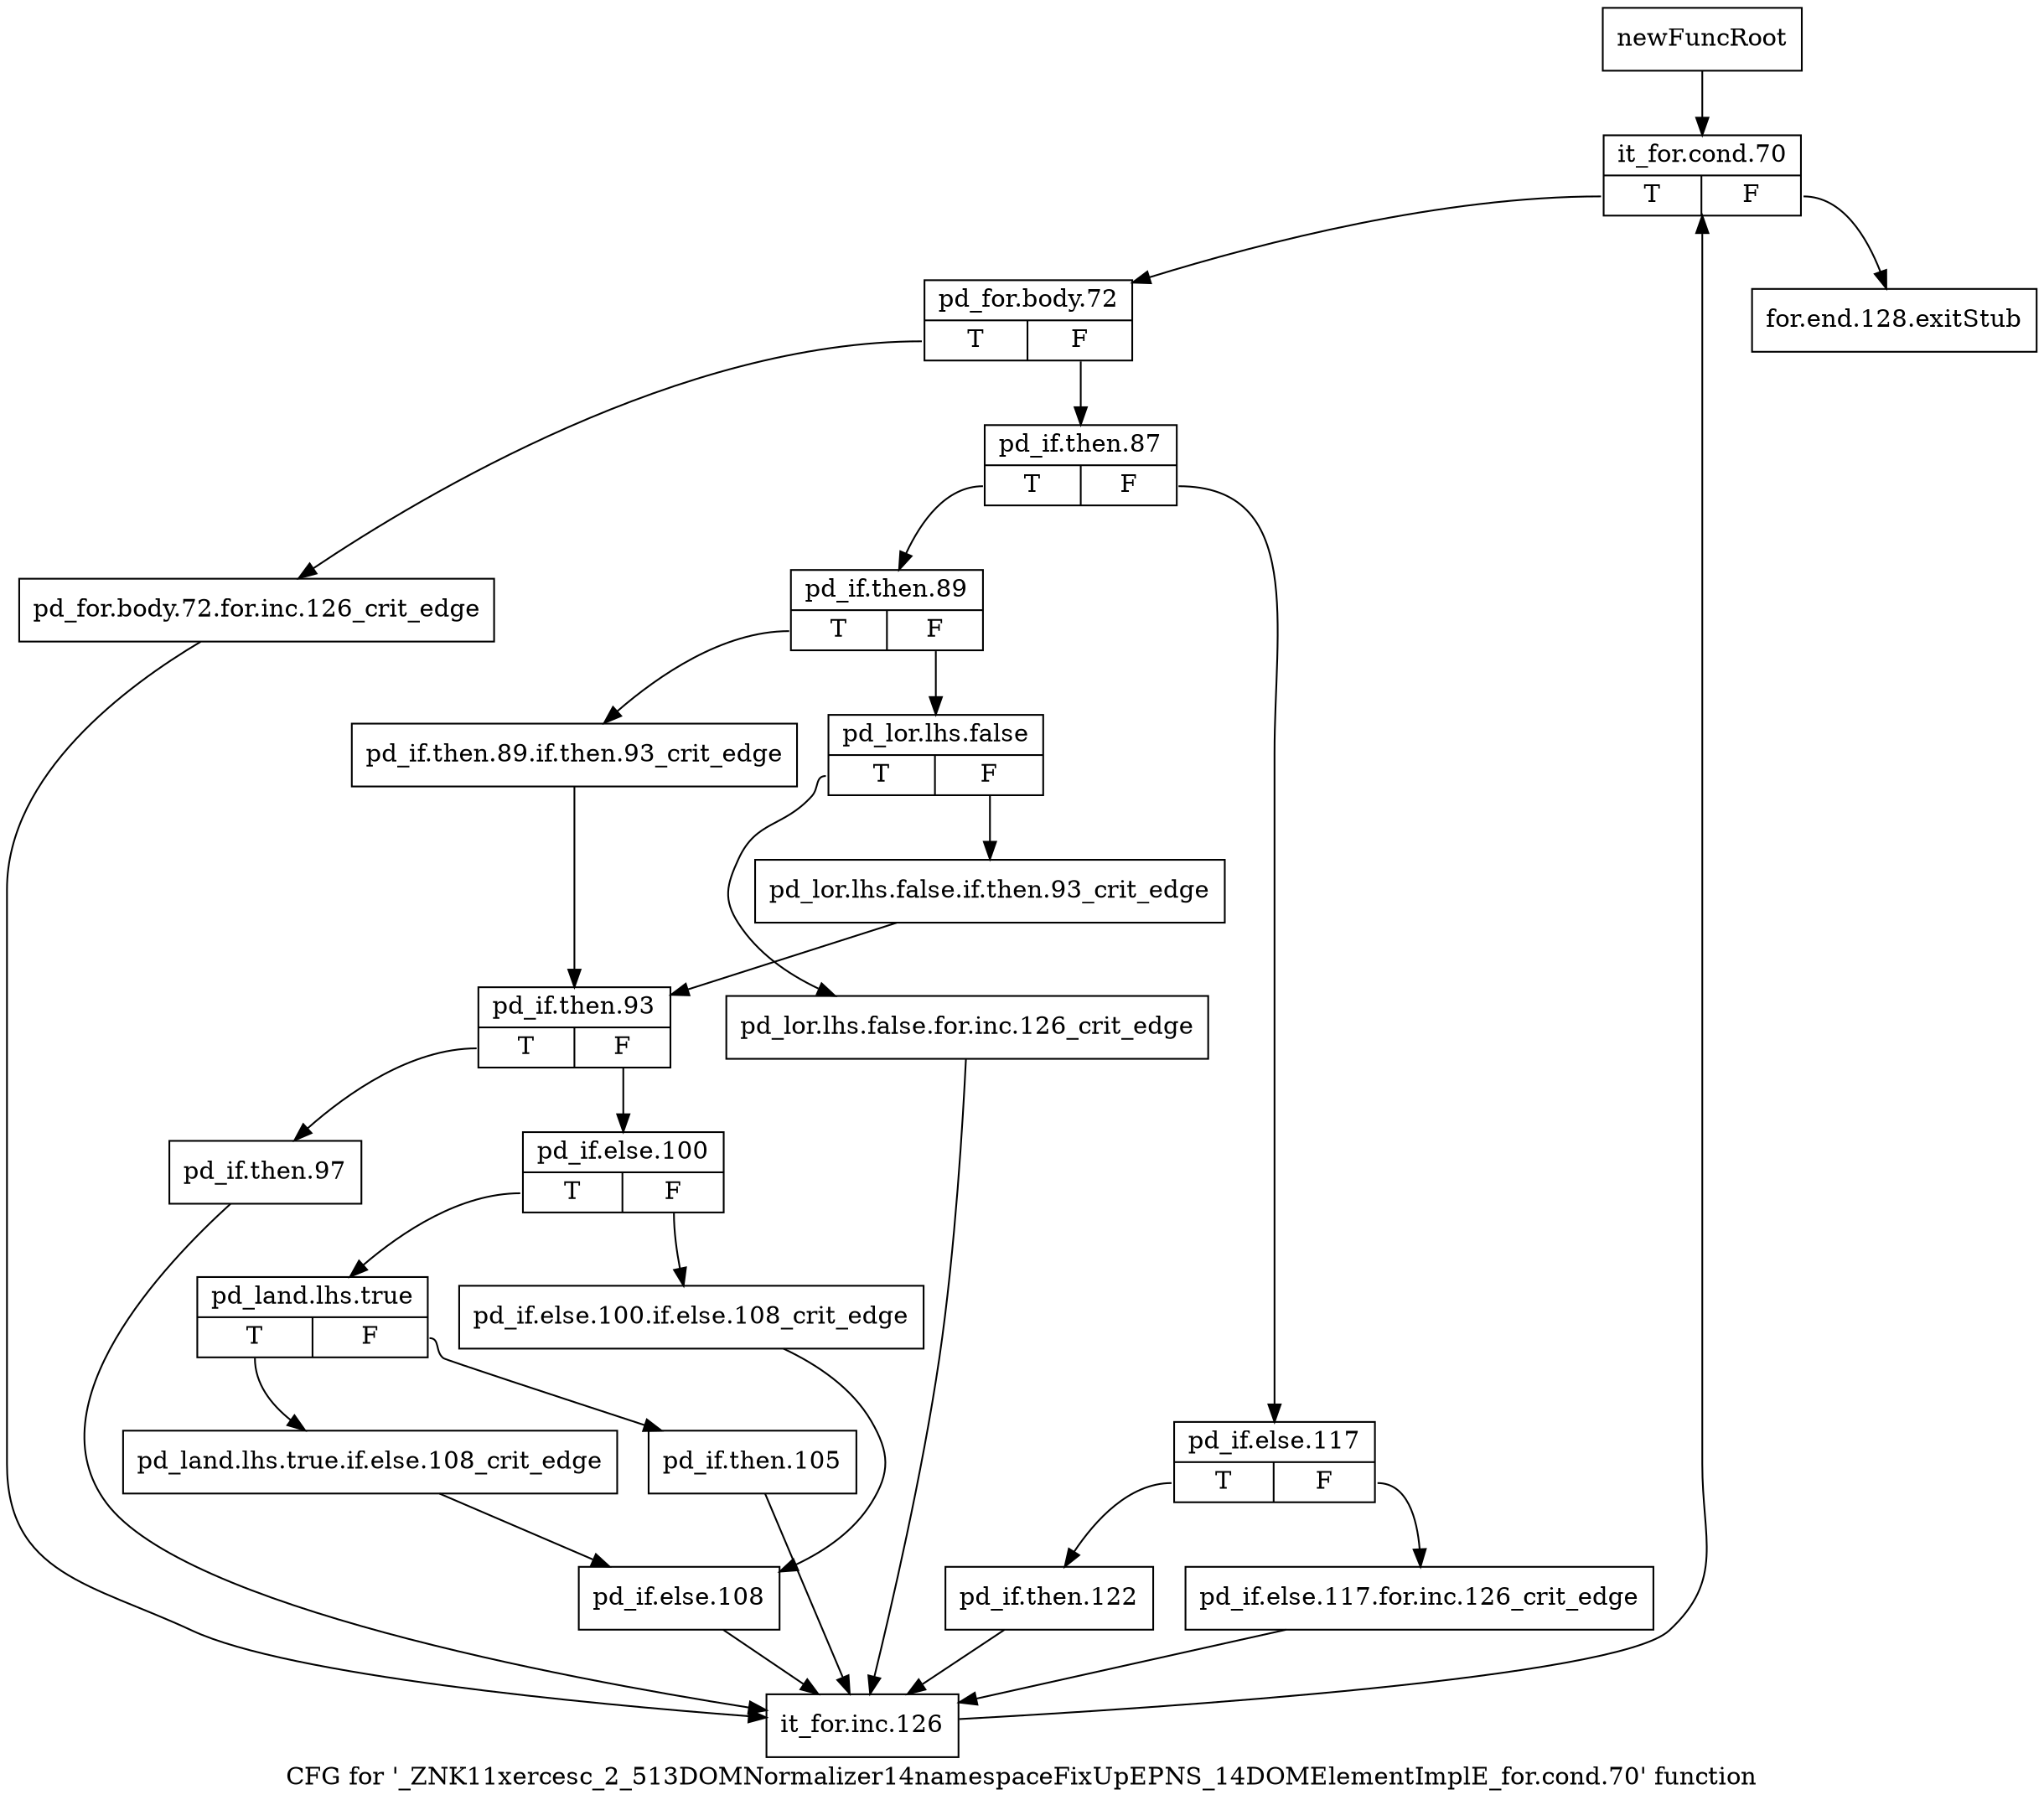digraph "CFG for '_ZNK11xercesc_2_513DOMNormalizer14namespaceFixUpEPNS_14DOMElementImplE_for.cond.70' function" {
	label="CFG for '_ZNK11xercesc_2_513DOMNormalizer14namespaceFixUpEPNS_14DOMElementImplE_for.cond.70' function";

	Node0x97c6480 [shape=record,label="{newFuncRoot}"];
	Node0x97c6480 -> Node0x97c6520;
	Node0x97c64d0 [shape=record,label="{for.end.128.exitStub}"];
	Node0x97c6520 [shape=record,label="{it_for.cond.70|{<s0>T|<s1>F}}"];
	Node0x97c6520:s0 -> Node0x97c6570;
	Node0x97c6520:s1 -> Node0x97c64d0;
	Node0x97c6570 [shape=record,label="{pd_for.body.72|{<s0>T|<s1>F}}"];
	Node0x97c6570:s0 -> Node0x97c6b10;
	Node0x97c6570:s1 -> Node0x97c65c0;
	Node0x97c65c0 [shape=record,label="{pd_if.then.87|{<s0>T|<s1>F}}"];
	Node0x97c65c0:s0 -> Node0x97c6700;
	Node0x97c65c0:s1 -> Node0x97c6610;
	Node0x97c6610 [shape=record,label="{pd_if.else.117|{<s0>T|<s1>F}}"];
	Node0x97c6610:s0 -> Node0x97c66b0;
	Node0x97c6610:s1 -> Node0x97c6660;
	Node0x97c6660 [shape=record,label="{pd_if.else.117.for.inc.126_crit_edge}"];
	Node0x97c6660 -> Node0x97c6b60;
	Node0x97c66b0 [shape=record,label="{pd_if.then.122}"];
	Node0x97c66b0 -> Node0x97c6b60;
	Node0x97c6700 [shape=record,label="{pd_if.then.89|{<s0>T|<s1>F}}"];
	Node0x97c6700:s0 -> Node0x97c6840;
	Node0x97c6700:s1 -> Node0x97c6750;
	Node0x97c6750 [shape=record,label="{pd_lor.lhs.false|{<s0>T|<s1>F}}"];
	Node0x97c6750:s0 -> Node0x97c67f0;
	Node0x97c6750:s1 -> Node0x97c67a0;
	Node0x97c67a0 [shape=record,label="{pd_lor.lhs.false.if.then.93_crit_edge}"];
	Node0x97c67a0 -> Node0x97c6890;
	Node0x97c67f0 [shape=record,label="{pd_lor.lhs.false.for.inc.126_crit_edge}"];
	Node0x97c67f0 -> Node0x97c6b60;
	Node0x97c6840 [shape=record,label="{pd_if.then.89.if.then.93_crit_edge}"];
	Node0x97c6840 -> Node0x97c6890;
	Node0x97c6890 [shape=record,label="{pd_if.then.93|{<s0>T|<s1>F}}"];
	Node0x97c6890:s0 -> Node0x97c6ac0;
	Node0x97c6890:s1 -> Node0x97c68e0;
	Node0x97c68e0 [shape=record,label="{pd_if.else.100|{<s0>T|<s1>F}}"];
	Node0x97c68e0:s0 -> Node0x97c6980;
	Node0x97c68e0:s1 -> Node0x97c6930;
	Node0x97c6930 [shape=record,label="{pd_if.else.100.if.else.108_crit_edge}"];
	Node0x97c6930 -> Node0x97c6a70;
	Node0x97c6980 [shape=record,label="{pd_land.lhs.true|{<s0>T|<s1>F}}"];
	Node0x97c6980:s0 -> Node0x97c6a20;
	Node0x97c6980:s1 -> Node0x97c69d0;
	Node0x97c69d0 [shape=record,label="{pd_if.then.105}"];
	Node0x97c69d0 -> Node0x97c6b60;
	Node0x97c6a20 [shape=record,label="{pd_land.lhs.true.if.else.108_crit_edge}"];
	Node0x97c6a20 -> Node0x97c6a70;
	Node0x97c6a70 [shape=record,label="{pd_if.else.108}"];
	Node0x97c6a70 -> Node0x97c6b60;
	Node0x97c6ac0 [shape=record,label="{pd_if.then.97}"];
	Node0x97c6ac0 -> Node0x97c6b60;
	Node0x97c6b10 [shape=record,label="{pd_for.body.72.for.inc.126_crit_edge}"];
	Node0x97c6b10 -> Node0x97c6b60;
	Node0x97c6b60 [shape=record,label="{it_for.inc.126}"];
	Node0x97c6b60 -> Node0x97c6520;
}

